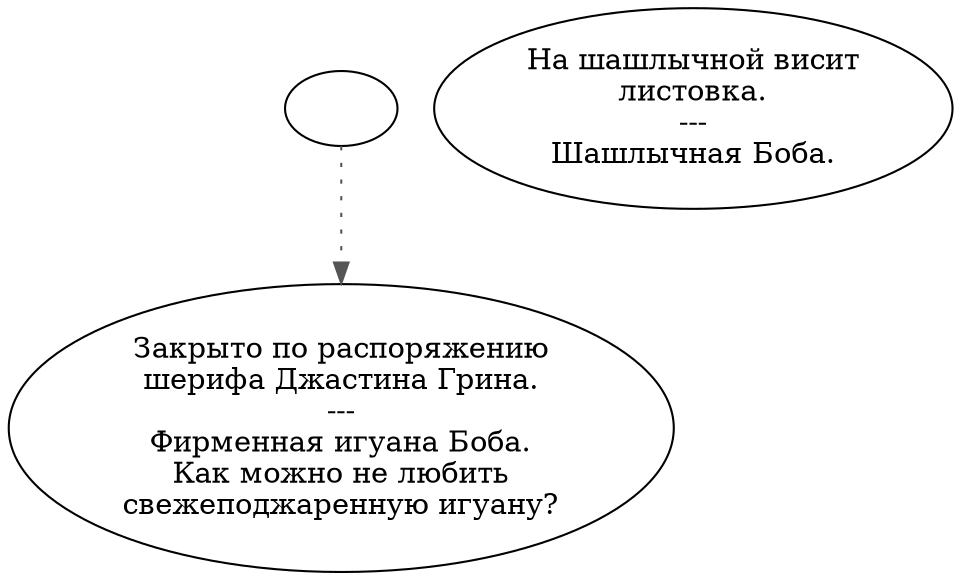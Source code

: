 digraph bobsign {
  "start" [style=filled       fillcolor="#FFFFFF"       color="#000000"]
  "start" -> "description_p_proc" [style=dotted color="#555555"]
  "start" [label=""]
  "look_at_p_proc" [style=filled       fillcolor="#FFFFFF"       color="#000000"]
  "look_at_p_proc" [label="На шашлычной висит\nлистовка.\n---\nШашлычная Боба."]
  "description_p_proc" [style=filled       fillcolor="#FFFFFF"       color="#000000"]
  "description_p_proc" [label="Закрыто по распоряжению\nшерифа Джастина Грина.\n---\nФирменная игуана Боба.\nКак можно не любить\nсвежеподжаренную игуану?"]
}